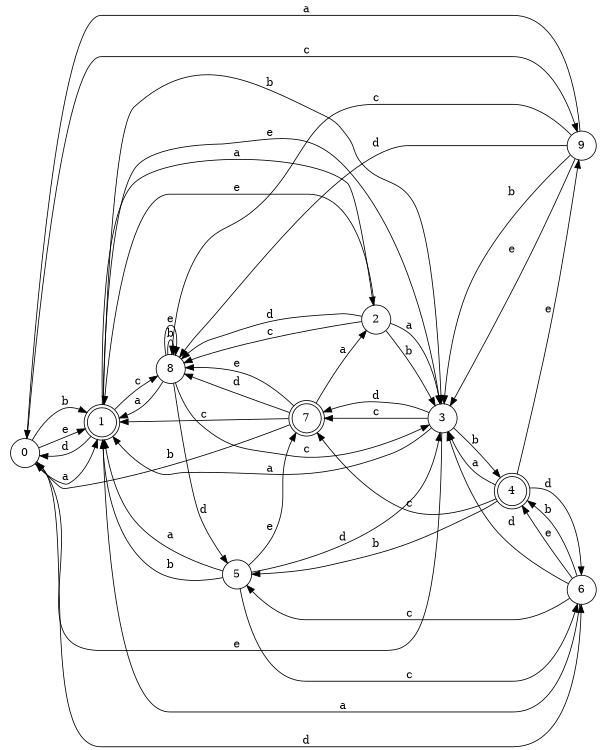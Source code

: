 digraph n8_4 {
__start0 [label="" shape="none"];

rankdir=LR;
size="8,5";

s0 [style="filled", color="black", fillcolor="white" shape="circle", label="0"];
s1 [style="rounded,filled", color="black", fillcolor="white" shape="doublecircle", label="1"];
s2 [style="filled", color="black", fillcolor="white" shape="circle", label="2"];
s3 [style="filled", color="black", fillcolor="white" shape="circle", label="3"];
s4 [style="rounded,filled", color="black", fillcolor="white" shape="doublecircle", label="4"];
s5 [style="filled", color="black", fillcolor="white" shape="circle", label="5"];
s6 [style="filled", color="black", fillcolor="white" shape="circle", label="6"];
s7 [style="rounded,filled", color="black", fillcolor="white" shape="doublecircle", label="7"];
s8 [style="filled", color="black", fillcolor="white" shape="circle", label="8"];
s9 [style="filled", color="black", fillcolor="white" shape="circle", label="9"];
s0 -> s1 [label="a"];
s0 -> s1 [label="b"];
s0 -> s9 [label="c"];
s0 -> s6 [label="d"];
s0 -> s1 [label="e"];
s1 -> s2 [label="a"];
s1 -> s3 [label="b"];
s1 -> s8 [label="c"];
s1 -> s0 [label="d"];
s1 -> s3 [label="e"];
s2 -> s3 [label="a"];
s2 -> s3 [label="b"];
s2 -> s8 [label="c"];
s2 -> s8 [label="d"];
s2 -> s1 [label="e"];
s3 -> s1 [label="a"];
s3 -> s4 [label="b"];
s3 -> s7 [label="c"];
s3 -> s7 [label="d"];
s3 -> s0 [label="e"];
s4 -> s3 [label="a"];
s4 -> s5 [label="b"];
s4 -> s7 [label="c"];
s4 -> s6 [label="d"];
s4 -> s9 [label="e"];
s5 -> s1 [label="a"];
s5 -> s1 [label="b"];
s5 -> s6 [label="c"];
s5 -> s3 [label="d"];
s5 -> s7 [label="e"];
s6 -> s1 [label="a"];
s6 -> s4 [label="b"];
s6 -> s5 [label="c"];
s6 -> s3 [label="d"];
s6 -> s4 [label="e"];
s7 -> s2 [label="a"];
s7 -> s0 [label="b"];
s7 -> s1 [label="c"];
s7 -> s8 [label="d"];
s7 -> s8 [label="e"];
s8 -> s1 [label="a"];
s8 -> s8 [label="b"];
s8 -> s3 [label="c"];
s8 -> s5 [label="d"];
s8 -> s8 [label="e"];
s9 -> s0 [label="a"];
s9 -> s3 [label="b"];
s9 -> s8 [label="c"];
s9 -> s8 [label="d"];
s9 -> s3 [label="e"];

}